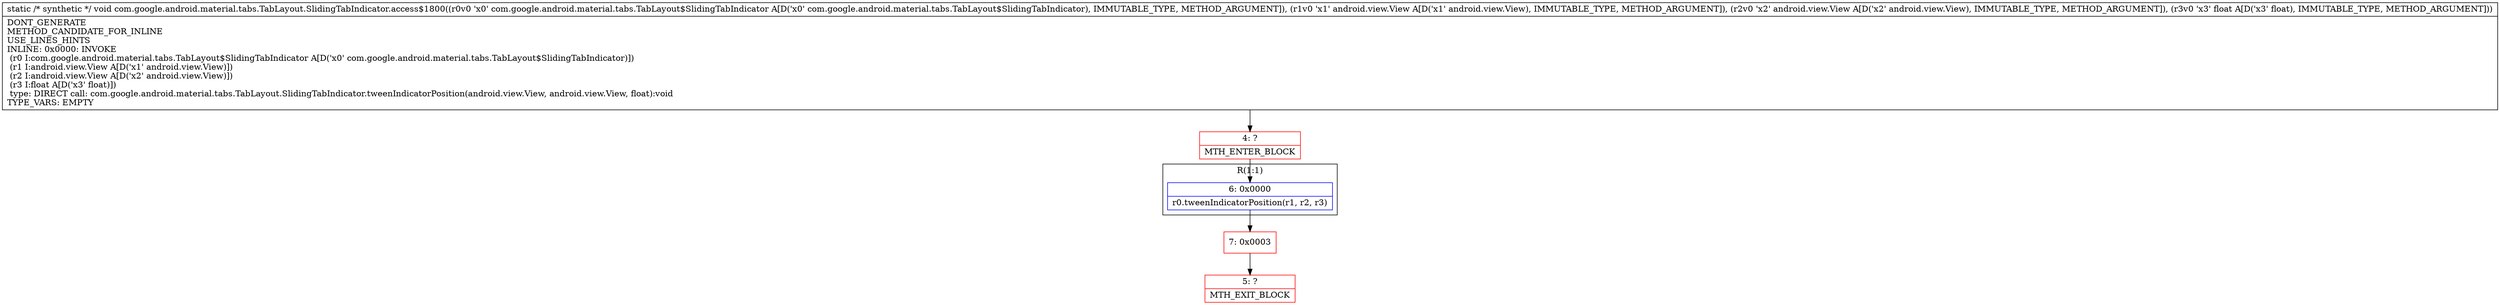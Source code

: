 digraph "CFG forcom.google.android.material.tabs.TabLayout.SlidingTabIndicator.access$1800(Lcom\/google\/android\/material\/tabs\/TabLayout$SlidingTabIndicator;Landroid\/view\/View;Landroid\/view\/View;F)V" {
subgraph cluster_Region_2082107014 {
label = "R(1:1)";
node [shape=record,color=blue];
Node_6 [shape=record,label="{6\:\ 0x0000|r0.tweenIndicatorPosition(r1, r2, r3)\l}"];
}
Node_4 [shape=record,color=red,label="{4\:\ ?|MTH_ENTER_BLOCK\l}"];
Node_7 [shape=record,color=red,label="{7\:\ 0x0003}"];
Node_5 [shape=record,color=red,label="{5\:\ ?|MTH_EXIT_BLOCK\l}"];
MethodNode[shape=record,label="{static \/* synthetic *\/ void com.google.android.material.tabs.TabLayout.SlidingTabIndicator.access$1800((r0v0 'x0' com.google.android.material.tabs.TabLayout$SlidingTabIndicator A[D('x0' com.google.android.material.tabs.TabLayout$SlidingTabIndicator), IMMUTABLE_TYPE, METHOD_ARGUMENT]), (r1v0 'x1' android.view.View A[D('x1' android.view.View), IMMUTABLE_TYPE, METHOD_ARGUMENT]), (r2v0 'x2' android.view.View A[D('x2' android.view.View), IMMUTABLE_TYPE, METHOD_ARGUMENT]), (r3v0 'x3' float A[D('x3' float), IMMUTABLE_TYPE, METHOD_ARGUMENT]))  | DONT_GENERATE\lMETHOD_CANDIDATE_FOR_INLINE\lUSE_LINES_HINTS\lINLINE: 0x0000: INVOKE  \l  (r0 I:com.google.android.material.tabs.TabLayout$SlidingTabIndicator A[D('x0' com.google.android.material.tabs.TabLayout$SlidingTabIndicator)])\l  (r1 I:android.view.View A[D('x1' android.view.View)])\l  (r2 I:android.view.View A[D('x2' android.view.View)])\l  (r3 I:float A[D('x3' float)])\l type: DIRECT call: com.google.android.material.tabs.TabLayout.SlidingTabIndicator.tweenIndicatorPosition(android.view.View, android.view.View, float):void\lTYPE_VARS: EMPTY\l}"];
MethodNode -> Node_4;Node_6 -> Node_7;
Node_4 -> Node_6;
Node_7 -> Node_5;
}

